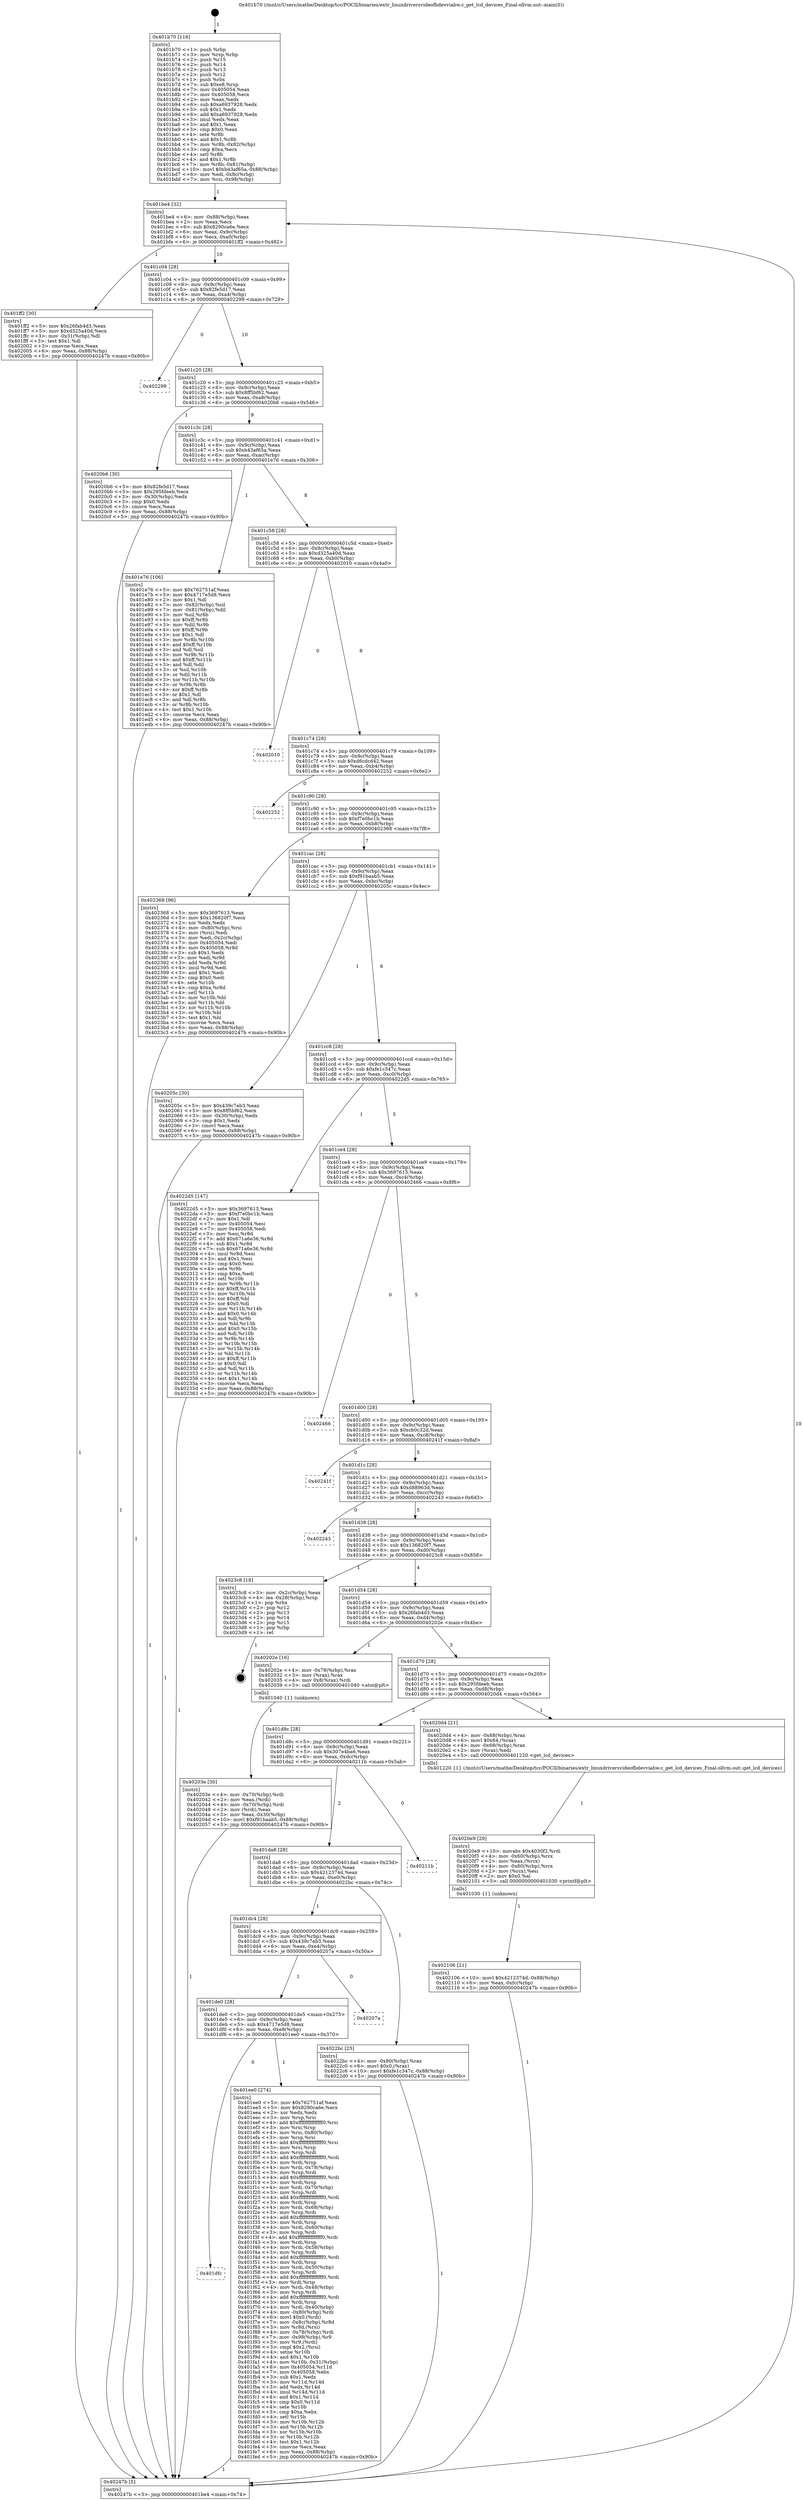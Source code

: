digraph "0x401b70" {
  label = "0x401b70 (/mnt/c/Users/mathe/Desktop/tcc/POCII/binaries/extr_linuxdriversvideofbdevviahw.c_get_lcd_devices_Final-ollvm.out::main(0))"
  labelloc = "t"
  node[shape=record]

  Entry [label="",width=0.3,height=0.3,shape=circle,fillcolor=black,style=filled]
  "0x401be4" [label="{
     0x401be4 [32]\l
     | [instrs]\l
     &nbsp;&nbsp;0x401be4 \<+6\>: mov -0x88(%rbp),%eax\l
     &nbsp;&nbsp;0x401bea \<+2\>: mov %eax,%ecx\l
     &nbsp;&nbsp;0x401bec \<+6\>: sub $0x8290ca6e,%ecx\l
     &nbsp;&nbsp;0x401bf2 \<+6\>: mov %eax,-0x9c(%rbp)\l
     &nbsp;&nbsp;0x401bf8 \<+6\>: mov %ecx,-0xa0(%rbp)\l
     &nbsp;&nbsp;0x401bfe \<+6\>: je 0000000000401ff2 \<main+0x482\>\l
  }"]
  "0x401ff2" [label="{
     0x401ff2 [30]\l
     | [instrs]\l
     &nbsp;&nbsp;0x401ff2 \<+5\>: mov $0x26fab4d3,%eax\l
     &nbsp;&nbsp;0x401ff7 \<+5\>: mov $0xd325a40d,%ecx\l
     &nbsp;&nbsp;0x401ffc \<+3\>: mov -0x31(%rbp),%dl\l
     &nbsp;&nbsp;0x401fff \<+3\>: test $0x1,%dl\l
     &nbsp;&nbsp;0x402002 \<+3\>: cmovne %ecx,%eax\l
     &nbsp;&nbsp;0x402005 \<+6\>: mov %eax,-0x88(%rbp)\l
     &nbsp;&nbsp;0x40200b \<+5\>: jmp 000000000040247b \<main+0x90b\>\l
  }"]
  "0x401c04" [label="{
     0x401c04 [28]\l
     | [instrs]\l
     &nbsp;&nbsp;0x401c04 \<+5\>: jmp 0000000000401c09 \<main+0x99\>\l
     &nbsp;&nbsp;0x401c09 \<+6\>: mov -0x9c(%rbp),%eax\l
     &nbsp;&nbsp;0x401c0f \<+5\>: sub $0x82fe5d17,%eax\l
     &nbsp;&nbsp;0x401c14 \<+6\>: mov %eax,-0xa4(%rbp)\l
     &nbsp;&nbsp;0x401c1a \<+6\>: je 0000000000402299 \<main+0x729\>\l
  }"]
  Exit [label="",width=0.3,height=0.3,shape=circle,fillcolor=black,style=filled,peripheries=2]
  "0x402299" [label="{
     0x402299\l
  }", style=dashed]
  "0x401c20" [label="{
     0x401c20 [28]\l
     | [instrs]\l
     &nbsp;&nbsp;0x401c20 \<+5\>: jmp 0000000000401c25 \<main+0xb5\>\l
     &nbsp;&nbsp;0x401c25 \<+6\>: mov -0x9c(%rbp),%eax\l
     &nbsp;&nbsp;0x401c2b \<+5\>: sub $0x8ff5bf62,%eax\l
     &nbsp;&nbsp;0x401c30 \<+6\>: mov %eax,-0xa8(%rbp)\l
     &nbsp;&nbsp;0x401c36 \<+6\>: je 00000000004020b6 \<main+0x546\>\l
  }"]
  "0x402106" [label="{
     0x402106 [21]\l
     | [instrs]\l
     &nbsp;&nbsp;0x402106 \<+10\>: movl $0x4212374d,-0x88(%rbp)\l
     &nbsp;&nbsp;0x402110 \<+6\>: mov %eax,-0xfc(%rbp)\l
     &nbsp;&nbsp;0x402116 \<+5\>: jmp 000000000040247b \<main+0x90b\>\l
  }"]
  "0x4020b6" [label="{
     0x4020b6 [30]\l
     | [instrs]\l
     &nbsp;&nbsp;0x4020b6 \<+5\>: mov $0x82fe5d17,%eax\l
     &nbsp;&nbsp;0x4020bb \<+5\>: mov $0x295fdeeb,%ecx\l
     &nbsp;&nbsp;0x4020c0 \<+3\>: mov -0x30(%rbp),%edx\l
     &nbsp;&nbsp;0x4020c3 \<+3\>: cmp $0x0,%edx\l
     &nbsp;&nbsp;0x4020c6 \<+3\>: cmove %ecx,%eax\l
     &nbsp;&nbsp;0x4020c9 \<+6\>: mov %eax,-0x88(%rbp)\l
     &nbsp;&nbsp;0x4020cf \<+5\>: jmp 000000000040247b \<main+0x90b\>\l
  }"]
  "0x401c3c" [label="{
     0x401c3c [28]\l
     | [instrs]\l
     &nbsp;&nbsp;0x401c3c \<+5\>: jmp 0000000000401c41 \<main+0xd1\>\l
     &nbsp;&nbsp;0x401c41 \<+6\>: mov -0x9c(%rbp),%eax\l
     &nbsp;&nbsp;0x401c47 \<+5\>: sub $0xb43af65a,%eax\l
     &nbsp;&nbsp;0x401c4c \<+6\>: mov %eax,-0xac(%rbp)\l
     &nbsp;&nbsp;0x401c52 \<+6\>: je 0000000000401e76 \<main+0x306\>\l
  }"]
  "0x4020e9" [label="{
     0x4020e9 [29]\l
     | [instrs]\l
     &nbsp;&nbsp;0x4020e9 \<+10\>: movabs $0x4030f2,%rdi\l
     &nbsp;&nbsp;0x4020f3 \<+4\>: mov -0x60(%rbp),%rcx\l
     &nbsp;&nbsp;0x4020f7 \<+2\>: mov %eax,(%rcx)\l
     &nbsp;&nbsp;0x4020f9 \<+4\>: mov -0x60(%rbp),%rcx\l
     &nbsp;&nbsp;0x4020fd \<+2\>: mov (%rcx),%esi\l
     &nbsp;&nbsp;0x4020ff \<+2\>: mov $0x0,%al\l
     &nbsp;&nbsp;0x402101 \<+5\>: call 0000000000401030 \<printf@plt\>\l
     | [calls]\l
     &nbsp;&nbsp;0x401030 \{1\} (unknown)\l
  }"]
  "0x401e76" [label="{
     0x401e76 [106]\l
     | [instrs]\l
     &nbsp;&nbsp;0x401e76 \<+5\>: mov $0x762751af,%eax\l
     &nbsp;&nbsp;0x401e7b \<+5\>: mov $0x4717e5d8,%ecx\l
     &nbsp;&nbsp;0x401e80 \<+2\>: mov $0x1,%dl\l
     &nbsp;&nbsp;0x401e82 \<+7\>: mov -0x82(%rbp),%sil\l
     &nbsp;&nbsp;0x401e89 \<+7\>: mov -0x81(%rbp),%dil\l
     &nbsp;&nbsp;0x401e90 \<+3\>: mov %sil,%r8b\l
     &nbsp;&nbsp;0x401e93 \<+4\>: xor $0xff,%r8b\l
     &nbsp;&nbsp;0x401e97 \<+3\>: mov %dil,%r9b\l
     &nbsp;&nbsp;0x401e9a \<+4\>: xor $0xff,%r9b\l
     &nbsp;&nbsp;0x401e9e \<+3\>: xor $0x1,%dl\l
     &nbsp;&nbsp;0x401ea1 \<+3\>: mov %r8b,%r10b\l
     &nbsp;&nbsp;0x401ea4 \<+4\>: and $0xff,%r10b\l
     &nbsp;&nbsp;0x401ea8 \<+3\>: and %dl,%sil\l
     &nbsp;&nbsp;0x401eab \<+3\>: mov %r9b,%r11b\l
     &nbsp;&nbsp;0x401eae \<+4\>: and $0xff,%r11b\l
     &nbsp;&nbsp;0x401eb2 \<+3\>: and %dl,%dil\l
     &nbsp;&nbsp;0x401eb5 \<+3\>: or %sil,%r10b\l
     &nbsp;&nbsp;0x401eb8 \<+3\>: or %dil,%r11b\l
     &nbsp;&nbsp;0x401ebb \<+3\>: xor %r11b,%r10b\l
     &nbsp;&nbsp;0x401ebe \<+3\>: or %r9b,%r8b\l
     &nbsp;&nbsp;0x401ec1 \<+4\>: xor $0xff,%r8b\l
     &nbsp;&nbsp;0x401ec5 \<+3\>: or $0x1,%dl\l
     &nbsp;&nbsp;0x401ec8 \<+3\>: and %dl,%r8b\l
     &nbsp;&nbsp;0x401ecb \<+3\>: or %r8b,%r10b\l
     &nbsp;&nbsp;0x401ece \<+4\>: test $0x1,%r10b\l
     &nbsp;&nbsp;0x401ed2 \<+3\>: cmovne %ecx,%eax\l
     &nbsp;&nbsp;0x401ed5 \<+6\>: mov %eax,-0x88(%rbp)\l
     &nbsp;&nbsp;0x401edb \<+5\>: jmp 000000000040247b \<main+0x90b\>\l
  }"]
  "0x401c58" [label="{
     0x401c58 [28]\l
     | [instrs]\l
     &nbsp;&nbsp;0x401c58 \<+5\>: jmp 0000000000401c5d \<main+0xed\>\l
     &nbsp;&nbsp;0x401c5d \<+6\>: mov -0x9c(%rbp),%eax\l
     &nbsp;&nbsp;0x401c63 \<+5\>: sub $0xd325a40d,%eax\l
     &nbsp;&nbsp;0x401c68 \<+6\>: mov %eax,-0xb0(%rbp)\l
     &nbsp;&nbsp;0x401c6e \<+6\>: je 0000000000402010 \<main+0x4a0\>\l
  }"]
  "0x40247b" [label="{
     0x40247b [5]\l
     | [instrs]\l
     &nbsp;&nbsp;0x40247b \<+5\>: jmp 0000000000401be4 \<main+0x74\>\l
  }"]
  "0x401b70" [label="{
     0x401b70 [116]\l
     | [instrs]\l
     &nbsp;&nbsp;0x401b70 \<+1\>: push %rbp\l
     &nbsp;&nbsp;0x401b71 \<+3\>: mov %rsp,%rbp\l
     &nbsp;&nbsp;0x401b74 \<+2\>: push %r15\l
     &nbsp;&nbsp;0x401b76 \<+2\>: push %r14\l
     &nbsp;&nbsp;0x401b78 \<+2\>: push %r13\l
     &nbsp;&nbsp;0x401b7a \<+2\>: push %r12\l
     &nbsp;&nbsp;0x401b7c \<+1\>: push %rbx\l
     &nbsp;&nbsp;0x401b7d \<+7\>: sub $0xe8,%rsp\l
     &nbsp;&nbsp;0x401b84 \<+7\>: mov 0x405054,%eax\l
     &nbsp;&nbsp;0x401b8b \<+7\>: mov 0x405058,%ecx\l
     &nbsp;&nbsp;0x401b92 \<+2\>: mov %eax,%edx\l
     &nbsp;&nbsp;0x401b94 \<+6\>: sub $0xa6937928,%edx\l
     &nbsp;&nbsp;0x401b9a \<+3\>: sub $0x1,%edx\l
     &nbsp;&nbsp;0x401b9d \<+6\>: add $0xa6937928,%edx\l
     &nbsp;&nbsp;0x401ba3 \<+3\>: imul %edx,%eax\l
     &nbsp;&nbsp;0x401ba6 \<+3\>: and $0x1,%eax\l
     &nbsp;&nbsp;0x401ba9 \<+3\>: cmp $0x0,%eax\l
     &nbsp;&nbsp;0x401bac \<+4\>: sete %r8b\l
     &nbsp;&nbsp;0x401bb0 \<+4\>: and $0x1,%r8b\l
     &nbsp;&nbsp;0x401bb4 \<+7\>: mov %r8b,-0x82(%rbp)\l
     &nbsp;&nbsp;0x401bbb \<+3\>: cmp $0xa,%ecx\l
     &nbsp;&nbsp;0x401bbe \<+4\>: setl %r8b\l
     &nbsp;&nbsp;0x401bc2 \<+4\>: and $0x1,%r8b\l
     &nbsp;&nbsp;0x401bc6 \<+7\>: mov %r8b,-0x81(%rbp)\l
     &nbsp;&nbsp;0x401bcd \<+10\>: movl $0xb43af65a,-0x88(%rbp)\l
     &nbsp;&nbsp;0x401bd7 \<+6\>: mov %edi,-0x8c(%rbp)\l
     &nbsp;&nbsp;0x401bdd \<+7\>: mov %rsi,-0x98(%rbp)\l
  }"]
  "0x40203e" [label="{
     0x40203e [30]\l
     | [instrs]\l
     &nbsp;&nbsp;0x40203e \<+4\>: mov -0x70(%rbp),%rdi\l
     &nbsp;&nbsp;0x402042 \<+2\>: mov %eax,(%rdi)\l
     &nbsp;&nbsp;0x402044 \<+4\>: mov -0x70(%rbp),%rdi\l
     &nbsp;&nbsp;0x402048 \<+2\>: mov (%rdi),%eax\l
     &nbsp;&nbsp;0x40204a \<+3\>: mov %eax,-0x30(%rbp)\l
     &nbsp;&nbsp;0x40204d \<+10\>: movl $0xf91baab5,-0x88(%rbp)\l
     &nbsp;&nbsp;0x402057 \<+5\>: jmp 000000000040247b \<main+0x90b\>\l
  }"]
  "0x402010" [label="{
     0x402010\l
  }", style=dashed]
  "0x401c74" [label="{
     0x401c74 [28]\l
     | [instrs]\l
     &nbsp;&nbsp;0x401c74 \<+5\>: jmp 0000000000401c79 \<main+0x109\>\l
     &nbsp;&nbsp;0x401c79 \<+6\>: mov -0x9c(%rbp),%eax\l
     &nbsp;&nbsp;0x401c7f \<+5\>: sub $0xd6cdcd42,%eax\l
     &nbsp;&nbsp;0x401c84 \<+6\>: mov %eax,-0xb4(%rbp)\l
     &nbsp;&nbsp;0x401c8a \<+6\>: je 0000000000402252 \<main+0x6e2\>\l
  }"]
  "0x401dfc" [label="{
     0x401dfc\l
  }", style=dashed]
  "0x402252" [label="{
     0x402252\l
  }", style=dashed]
  "0x401c90" [label="{
     0x401c90 [28]\l
     | [instrs]\l
     &nbsp;&nbsp;0x401c90 \<+5\>: jmp 0000000000401c95 \<main+0x125\>\l
     &nbsp;&nbsp;0x401c95 \<+6\>: mov -0x9c(%rbp),%eax\l
     &nbsp;&nbsp;0x401c9b \<+5\>: sub $0xf7e0bc1b,%eax\l
     &nbsp;&nbsp;0x401ca0 \<+6\>: mov %eax,-0xb8(%rbp)\l
     &nbsp;&nbsp;0x401ca6 \<+6\>: je 0000000000402368 \<main+0x7f8\>\l
  }"]
  "0x401ee0" [label="{
     0x401ee0 [274]\l
     | [instrs]\l
     &nbsp;&nbsp;0x401ee0 \<+5\>: mov $0x762751af,%eax\l
     &nbsp;&nbsp;0x401ee5 \<+5\>: mov $0x8290ca6e,%ecx\l
     &nbsp;&nbsp;0x401eea \<+2\>: xor %edx,%edx\l
     &nbsp;&nbsp;0x401eec \<+3\>: mov %rsp,%rsi\l
     &nbsp;&nbsp;0x401eef \<+4\>: add $0xfffffffffffffff0,%rsi\l
     &nbsp;&nbsp;0x401ef3 \<+3\>: mov %rsi,%rsp\l
     &nbsp;&nbsp;0x401ef6 \<+4\>: mov %rsi,-0x80(%rbp)\l
     &nbsp;&nbsp;0x401efa \<+3\>: mov %rsp,%rsi\l
     &nbsp;&nbsp;0x401efd \<+4\>: add $0xfffffffffffffff0,%rsi\l
     &nbsp;&nbsp;0x401f01 \<+3\>: mov %rsi,%rsp\l
     &nbsp;&nbsp;0x401f04 \<+3\>: mov %rsp,%rdi\l
     &nbsp;&nbsp;0x401f07 \<+4\>: add $0xfffffffffffffff0,%rdi\l
     &nbsp;&nbsp;0x401f0b \<+3\>: mov %rdi,%rsp\l
     &nbsp;&nbsp;0x401f0e \<+4\>: mov %rdi,-0x78(%rbp)\l
     &nbsp;&nbsp;0x401f12 \<+3\>: mov %rsp,%rdi\l
     &nbsp;&nbsp;0x401f15 \<+4\>: add $0xfffffffffffffff0,%rdi\l
     &nbsp;&nbsp;0x401f19 \<+3\>: mov %rdi,%rsp\l
     &nbsp;&nbsp;0x401f1c \<+4\>: mov %rdi,-0x70(%rbp)\l
     &nbsp;&nbsp;0x401f20 \<+3\>: mov %rsp,%rdi\l
     &nbsp;&nbsp;0x401f23 \<+4\>: add $0xfffffffffffffff0,%rdi\l
     &nbsp;&nbsp;0x401f27 \<+3\>: mov %rdi,%rsp\l
     &nbsp;&nbsp;0x401f2a \<+4\>: mov %rdi,-0x68(%rbp)\l
     &nbsp;&nbsp;0x401f2e \<+3\>: mov %rsp,%rdi\l
     &nbsp;&nbsp;0x401f31 \<+4\>: add $0xfffffffffffffff0,%rdi\l
     &nbsp;&nbsp;0x401f35 \<+3\>: mov %rdi,%rsp\l
     &nbsp;&nbsp;0x401f38 \<+4\>: mov %rdi,-0x60(%rbp)\l
     &nbsp;&nbsp;0x401f3c \<+3\>: mov %rsp,%rdi\l
     &nbsp;&nbsp;0x401f3f \<+4\>: add $0xfffffffffffffff0,%rdi\l
     &nbsp;&nbsp;0x401f43 \<+3\>: mov %rdi,%rsp\l
     &nbsp;&nbsp;0x401f46 \<+4\>: mov %rdi,-0x58(%rbp)\l
     &nbsp;&nbsp;0x401f4a \<+3\>: mov %rsp,%rdi\l
     &nbsp;&nbsp;0x401f4d \<+4\>: add $0xfffffffffffffff0,%rdi\l
     &nbsp;&nbsp;0x401f51 \<+3\>: mov %rdi,%rsp\l
     &nbsp;&nbsp;0x401f54 \<+4\>: mov %rdi,-0x50(%rbp)\l
     &nbsp;&nbsp;0x401f58 \<+3\>: mov %rsp,%rdi\l
     &nbsp;&nbsp;0x401f5b \<+4\>: add $0xfffffffffffffff0,%rdi\l
     &nbsp;&nbsp;0x401f5f \<+3\>: mov %rdi,%rsp\l
     &nbsp;&nbsp;0x401f62 \<+4\>: mov %rdi,-0x48(%rbp)\l
     &nbsp;&nbsp;0x401f66 \<+3\>: mov %rsp,%rdi\l
     &nbsp;&nbsp;0x401f69 \<+4\>: add $0xfffffffffffffff0,%rdi\l
     &nbsp;&nbsp;0x401f6d \<+3\>: mov %rdi,%rsp\l
     &nbsp;&nbsp;0x401f70 \<+4\>: mov %rdi,-0x40(%rbp)\l
     &nbsp;&nbsp;0x401f74 \<+4\>: mov -0x80(%rbp),%rdi\l
     &nbsp;&nbsp;0x401f78 \<+6\>: movl $0x0,(%rdi)\l
     &nbsp;&nbsp;0x401f7e \<+7\>: mov -0x8c(%rbp),%r8d\l
     &nbsp;&nbsp;0x401f85 \<+3\>: mov %r8d,(%rsi)\l
     &nbsp;&nbsp;0x401f88 \<+4\>: mov -0x78(%rbp),%rdi\l
     &nbsp;&nbsp;0x401f8c \<+7\>: mov -0x98(%rbp),%r9\l
     &nbsp;&nbsp;0x401f93 \<+3\>: mov %r9,(%rdi)\l
     &nbsp;&nbsp;0x401f96 \<+3\>: cmpl $0x2,(%rsi)\l
     &nbsp;&nbsp;0x401f99 \<+4\>: setne %r10b\l
     &nbsp;&nbsp;0x401f9d \<+4\>: and $0x1,%r10b\l
     &nbsp;&nbsp;0x401fa1 \<+4\>: mov %r10b,-0x31(%rbp)\l
     &nbsp;&nbsp;0x401fa5 \<+8\>: mov 0x405054,%r11d\l
     &nbsp;&nbsp;0x401fad \<+7\>: mov 0x405058,%ebx\l
     &nbsp;&nbsp;0x401fb4 \<+3\>: sub $0x1,%edx\l
     &nbsp;&nbsp;0x401fb7 \<+3\>: mov %r11d,%r14d\l
     &nbsp;&nbsp;0x401fba \<+3\>: add %edx,%r14d\l
     &nbsp;&nbsp;0x401fbd \<+4\>: imul %r14d,%r11d\l
     &nbsp;&nbsp;0x401fc1 \<+4\>: and $0x1,%r11d\l
     &nbsp;&nbsp;0x401fc5 \<+4\>: cmp $0x0,%r11d\l
     &nbsp;&nbsp;0x401fc9 \<+4\>: sete %r10b\l
     &nbsp;&nbsp;0x401fcd \<+3\>: cmp $0xa,%ebx\l
     &nbsp;&nbsp;0x401fd0 \<+4\>: setl %r15b\l
     &nbsp;&nbsp;0x401fd4 \<+3\>: mov %r10b,%r12b\l
     &nbsp;&nbsp;0x401fd7 \<+3\>: and %r15b,%r12b\l
     &nbsp;&nbsp;0x401fda \<+3\>: xor %r15b,%r10b\l
     &nbsp;&nbsp;0x401fdd \<+3\>: or %r10b,%r12b\l
     &nbsp;&nbsp;0x401fe0 \<+4\>: test $0x1,%r12b\l
     &nbsp;&nbsp;0x401fe4 \<+3\>: cmovne %ecx,%eax\l
     &nbsp;&nbsp;0x401fe7 \<+6\>: mov %eax,-0x88(%rbp)\l
     &nbsp;&nbsp;0x401fed \<+5\>: jmp 000000000040247b \<main+0x90b\>\l
  }"]
  "0x402368" [label="{
     0x402368 [96]\l
     | [instrs]\l
     &nbsp;&nbsp;0x402368 \<+5\>: mov $0x3697613,%eax\l
     &nbsp;&nbsp;0x40236d \<+5\>: mov $0x136820f7,%ecx\l
     &nbsp;&nbsp;0x402372 \<+2\>: xor %edx,%edx\l
     &nbsp;&nbsp;0x402374 \<+4\>: mov -0x80(%rbp),%rsi\l
     &nbsp;&nbsp;0x402378 \<+2\>: mov (%rsi),%edi\l
     &nbsp;&nbsp;0x40237a \<+3\>: mov %edi,-0x2c(%rbp)\l
     &nbsp;&nbsp;0x40237d \<+7\>: mov 0x405054,%edi\l
     &nbsp;&nbsp;0x402384 \<+8\>: mov 0x405058,%r8d\l
     &nbsp;&nbsp;0x40238c \<+3\>: sub $0x1,%edx\l
     &nbsp;&nbsp;0x40238f \<+3\>: mov %edi,%r9d\l
     &nbsp;&nbsp;0x402392 \<+3\>: add %edx,%r9d\l
     &nbsp;&nbsp;0x402395 \<+4\>: imul %r9d,%edi\l
     &nbsp;&nbsp;0x402399 \<+3\>: and $0x1,%edi\l
     &nbsp;&nbsp;0x40239c \<+3\>: cmp $0x0,%edi\l
     &nbsp;&nbsp;0x40239f \<+4\>: sete %r10b\l
     &nbsp;&nbsp;0x4023a3 \<+4\>: cmp $0xa,%r8d\l
     &nbsp;&nbsp;0x4023a7 \<+4\>: setl %r11b\l
     &nbsp;&nbsp;0x4023ab \<+3\>: mov %r10b,%bl\l
     &nbsp;&nbsp;0x4023ae \<+3\>: and %r11b,%bl\l
     &nbsp;&nbsp;0x4023b1 \<+3\>: xor %r11b,%r10b\l
     &nbsp;&nbsp;0x4023b4 \<+3\>: or %r10b,%bl\l
     &nbsp;&nbsp;0x4023b7 \<+3\>: test $0x1,%bl\l
     &nbsp;&nbsp;0x4023ba \<+3\>: cmovne %ecx,%eax\l
     &nbsp;&nbsp;0x4023bd \<+6\>: mov %eax,-0x88(%rbp)\l
     &nbsp;&nbsp;0x4023c3 \<+5\>: jmp 000000000040247b \<main+0x90b\>\l
  }"]
  "0x401cac" [label="{
     0x401cac [28]\l
     | [instrs]\l
     &nbsp;&nbsp;0x401cac \<+5\>: jmp 0000000000401cb1 \<main+0x141\>\l
     &nbsp;&nbsp;0x401cb1 \<+6\>: mov -0x9c(%rbp),%eax\l
     &nbsp;&nbsp;0x401cb7 \<+5\>: sub $0xf91baab5,%eax\l
     &nbsp;&nbsp;0x401cbc \<+6\>: mov %eax,-0xbc(%rbp)\l
     &nbsp;&nbsp;0x401cc2 \<+6\>: je 000000000040205c \<main+0x4ec\>\l
  }"]
  "0x401de0" [label="{
     0x401de0 [28]\l
     | [instrs]\l
     &nbsp;&nbsp;0x401de0 \<+5\>: jmp 0000000000401de5 \<main+0x275\>\l
     &nbsp;&nbsp;0x401de5 \<+6\>: mov -0x9c(%rbp),%eax\l
     &nbsp;&nbsp;0x401deb \<+5\>: sub $0x4717e5d8,%eax\l
     &nbsp;&nbsp;0x401df0 \<+6\>: mov %eax,-0xe8(%rbp)\l
     &nbsp;&nbsp;0x401df6 \<+6\>: je 0000000000401ee0 \<main+0x370\>\l
  }"]
  "0x40205c" [label="{
     0x40205c [30]\l
     | [instrs]\l
     &nbsp;&nbsp;0x40205c \<+5\>: mov $0x439c7eb3,%eax\l
     &nbsp;&nbsp;0x402061 \<+5\>: mov $0x8ff5bf62,%ecx\l
     &nbsp;&nbsp;0x402066 \<+3\>: mov -0x30(%rbp),%edx\l
     &nbsp;&nbsp;0x402069 \<+3\>: cmp $0x1,%edx\l
     &nbsp;&nbsp;0x40206c \<+3\>: cmovl %ecx,%eax\l
     &nbsp;&nbsp;0x40206f \<+6\>: mov %eax,-0x88(%rbp)\l
     &nbsp;&nbsp;0x402075 \<+5\>: jmp 000000000040247b \<main+0x90b\>\l
  }"]
  "0x401cc8" [label="{
     0x401cc8 [28]\l
     | [instrs]\l
     &nbsp;&nbsp;0x401cc8 \<+5\>: jmp 0000000000401ccd \<main+0x15d\>\l
     &nbsp;&nbsp;0x401ccd \<+6\>: mov -0x9c(%rbp),%eax\l
     &nbsp;&nbsp;0x401cd3 \<+5\>: sub $0xfe1c347c,%eax\l
     &nbsp;&nbsp;0x401cd8 \<+6\>: mov %eax,-0xc0(%rbp)\l
     &nbsp;&nbsp;0x401cde \<+6\>: je 00000000004022d5 \<main+0x765\>\l
  }"]
  "0x40207a" [label="{
     0x40207a\l
  }", style=dashed]
  "0x4022d5" [label="{
     0x4022d5 [147]\l
     | [instrs]\l
     &nbsp;&nbsp;0x4022d5 \<+5\>: mov $0x3697613,%eax\l
     &nbsp;&nbsp;0x4022da \<+5\>: mov $0xf7e0bc1b,%ecx\l
     &nbsp;&nbsp;0x4022df \<+2\>: mov $0x1,%dl\l
     &nbsp;&nbsp;0x4022e1 \<+7\>: mov 0x405054,%esi\l
     &nbsp;&nbsp;0x4022e8 \<+7\>: mov 0x405058,%edi\l
     &nbsp;&nbsp;0x4022ef \<+3\>: mov %esi,%r8d\l
     &nbsp;&nbsp;0x4022f2 \<+7\>: add $0x671a6e36,%r8d\l
     &nbsp;&nbsp;0x4022f9 \<+4\>: sub $0x1,%r8d\l
     &nbsp;&nbsp;0x4022fd \<+7\>: sub $0x671a6e36,%r8d\l
     &nbsp;&nbsp;0x402304 \<+4\>: imul %r8d,%esi\l
     &nbsp;&nbsp;0x402308 \<+3\>: and $0x1,%esi\l
     &nbsp;&nbsp;0x40230b \<+3\>: cmp $0x0,%esi\l
     &nbsp;&nbsp;0x40230e \<+4\>: sete %r9b\l
     &nbsp;&nbsp;0x402312 \<+3\>: cmp $0xa,%edi\l
     &nbsp;&nbsp;0x402315 \<+4\>: setl %r10b\l
     &nbsp;&nbsp;0x402319 \<+3\>: mov %r9b,%r11b\l
     &nbsp;&nbsp;0x40231c \<+4\>: xor $0xff,%r11b\l
     &nbsp;&nbsp;0x402320 \<+3\>: mov %r10b,%bl\l
     &nbsp;&nbsp;0x402323 \<+3\>: xor $0xff,%bl\l
     &nbsp;&nbsp;0x402326 \<+3\>: xor $0x0,%dl\l
     &nbsp;&nbsp;0x402329 \<+3\>: mov %r11b,%r14b\l
     &nbsp;&nbsp;0x40232c \<+4\>: and $0x0,%r14b\l
     &nbsp;&nbsp;0x402330 \<+3\>: and %dl,%r9b\l
     &nbsp;&nbsp;0x402333 \<+3\>: mov %bl,%r15b\l
     &nbsp;&nbsp;0x402336 \<+4\>: and $0x0,%r15b\l
     &nbsp;&nbsp;0x40233a \<+3\>: and %dl,%r10b\l
     &nbsp;&nbsp;0x40233d \<+3\>: or %r9b,%r14b\l
     &nbsp;&nbsp;0x402340 \<+3\>: or %r10b,%r15b\l
     &nbsp;&nbsp;0x402343 \<+3\>: xor %r15b,%r14b\l
     &nbsp;&nbsp;0x402346 \<+3\>: or %bl,%r11b\l
     &nbsp;&nbsp;0x402349 \<+4\>: xor $0xff,%r11b\l
     &nbsp;&nbsp;0x40234d \<+3\>: or $0x0,%dl\l
     &nbsp;&nbsp;0x402350 \<+3\>: and %dl,%r11b\l
     &nbsp;&nbsp;0x402353 \<+3\>: or %r11b,%r14b\l
     &nbsp;&nbsp;0x402356 \<+4\>: test $0x1,%r14b\l
     &nbsp;&nbsp;0x40235a \<+3\>: cmovne %ecx,%eax\l
     &nbsp;&nbsp;0x40235d \<+6\>: mov %eax,-0x88(%rbp)\l
     &nbsp;&nbsp;0x402363 \<+5\>: jmp 000000000040247b \<main+0x90b\>\l
  }"]
  "0x401ce4" [label="{
     0x401ce4 [28]\l
     | [instrs]\l
     &nbsp;&nbsp;0x401ce4 \<+5\>: jmp 0000000000401ce9 \<main+0x179\>\l
     &nbsp;&nbsp;0x401ce9 \<+6\>: mov -0x9c(%rbp),%eax\l
     &nbsp;&nbsp;0x401cef \<+5\>: sub $0x3697613,%eax\l
     &nbsp;&nbsp;0x401cf4 \<+6\>: mov %eax,-0xc4(%rbp)\l
     &nbsp;&nbsp;0x401cfa \<+6\>: je 0000000000402466 \<main+0x8f6\>\l
  }"]
  "0x401dc4" [label="{
     0x401dc4 [28]\l
     | [instrs]\l
     &nbsp;&nbsp;0x401dc4 \<+5\>: jmp 0000000000401dc9 \<main+0x259\>\l
     &nbsp;&nbsp;0x401dc9 \<+6\>: mov -0x9c(%rbp),%eax\l
     &nbsp;&nbsp;0x401dcf \<+5\>: sub $0x439c7eb3,%eax\l
     &nbsp;&nbsp;0x401dd4 \<+6\>: mov %eax,-0xe4(%rbp)\l
     &nbsp;&nbsp;0x401dda \<+6\>: je 000000000040207a \<main+0x50a\>\l
  }"]
  "0x402466" [label="{
     0x402466\l
  }", style=dashed]
  "0x401d00" [label="{
     0x401d00 [28]\l
     | [instrs]\l
     &nbsp;&nbsp;0x401d00 \<+5\>: jmp 0000000000401d05 \<main+0x195\>\l
     &nbsp;&nbsp;0x401d05 \<+6\>: mov -0x9c(%rbp),%eax\l
     &nbsp;&nbsp;0x401d0b \<+5\>: sub $0xcb0c32d,%eax\l
     &nbsp;&nbsp;0x401d10 \<+6\>: mov %eax,-0xc8(%rbp)\l
     &nbsp;&nbsp;0x401d16 \<+6\>: je 000000000040241f \<main+0x8af\>\l
  }"]
  "0x4022bc" [label="{
     0x4022bc [25]\l
     | [instrs]\l
     &nbsp;&nbsp;0x4022bc \<+4\>: mov -0x80(%rbp),%rax\l
     &nbsp;&nbsp;0x4022c0 \<+6\>: movl $0x0,(%rax)\l
     &nbsp;&nbsp;0x4022c6 \<+10\>: movl $0xfe1c347c,-0x88(%rbp)\l
     &nbsp;&nbsp;0x4022d0 \<+5\>: jmp 000000000040247b \<main+0x90b\>\l
  }"]
  "0x40241f" [label="{
     0x40241f\l
  }", style=dashed]
  "0x401d1c" [label="{
     0x401d1c [28]\l
     | [instrs]\l
     &nbsp;&nbsp;0x401d1c \<+5\>: jmp 0000000000401d21 \<main+0x1b1\>\l
     &nbsp;&nbsp;0x401d21 \<+6\>: mov -0x9c(%rbp),%eax\l
     &nbsp;&nbsp;0x401d27 \<+5\>: sub $0xd88963d,%eax\l
     &nbsp;&nbsp;0x401d2c \<+6\>: mov %eax,-0xcc(%rbp)\l
     &nbsp;&nbsp;0x401d32 \<+6\>: je 0000000000402243 \<main+0x6d3\>\l
  }"]
  "0x401da8" [label="{
     0x401da8 [28]\l
     | [instrs]\l
     &nbsp;&nbsp;0x401da8 \<+5\>: jmp 0000000000401dad \<main+0x23d\>\l
     &nbsp;&nbsp;0x401dad \<+6\>: mov -0x9c(%rbp),%eax\l
     &nbsp;&nbsp;0x401db3 \<+5\>: sub $0x4212374d,%eax\l
     &nbsp;&nbsp;0x401db8 \<+6\>: mov %eax,-0xe0(%rbp)\l
     &nbsp;&nbsp;0x401dbe \<+6\>: je 00000000004022bc \<main+0x74c\>\l
  }"]
  "0x402243" [label="{
     0x402243\l
  }", style=dashed]
  "0x401d38" [label="{
     0x401d38 [28]\l
     | [instrs]\l
     &nbsp;&nbsp;0x401d38 \<+5\>: jmp 0000000000401d3d \<main+0x1cd\>\l
     &nbsp;&nbsp;0x401d3d \<+6\>: mov -0x9c(%rbp),%eax\l
     &nbsp;&nbsp;0x401d43 \<+5\>: sub $0x136820f7,%eax\l
     &nbsp;&nbsp;0x401d48 \<+6\>: mov %eax,-0xd0(%rbp)\l
     &nbsp;&nbsp;0x401d4e \<+6\>: je 00000000004023c8 \<main+0x858\>\l
  }"]
  "0x40211b" [label="{
     0x40211b\l
  }", style=dashed]
  "0x4023c8" [label="{
     0x4023c8 [18]\l
     | [instrs]\l
     &nbsp;&nbsp;0x4023c8 \<+3\>: mov -0x2c(%rbp),%eax\l
     &nbsp;&nbsp;0x4023cb \<+4\>: lea -0x28(%rbp),%rsp\l
     &nbsp;&nbsp;0x4023cf \<+1\>: pop %rbx\l
     &nbsp;&nbsp;0x4023d0 \<+2\>: pop %r12\l
     &nbsp;&nbsp;0x4023d2 \<+2\>: pop %r13\l
     &nbsp;&nbsp;0x4023d4 \<+2\>: pop %r14\l
     &nbsp;&nbsp;0x4023d6 \<+2\>: pop %r15\l
     &nbsp;&nbsp;0x4023d8 \<+1\>: pop %rbp\l
     &nbsp;&nbsp;0x4023d9 \<+1\>: ret\l
  }"]
  "0x401d54" [label="{
     0x401d54 [28]\l
     | [instrs]\l
     &nbsp;&nbsp;0x401d54 \<+5\>: jmp 0000000000401d59 \<main+0x1e9\>\l
     &nbsp;&nbsp;0x401d59 \<+6\>: mov -0x9c(%rbp),%eax\l
     &nbsp;&nbsp;0x401d5f \<+5\>: sub $0x26fab4d3,%eax\l
     &nbsp;&nbsp;0x401d64 \<+6\>: mov %eax,-0xd4(%rbp)\l
     &nbsp;&nbsp;0x401d6a \<+6\>: je 000000000040202e \<main+0x4be\>\l
  }"]
  "0x401d8c" [label="{
     0x401d8c [28]\l
     | [instrs]\l
     &nbsp;&nbsp;0x401d8c \<+5\>: jmp 0000000000401d91 \<main+0x221\>\l
     &nbsp;&nbsp;0x401d91 \<+6\>: mov -0x9c(%rbp),%eax\l
     &nbsp;&nbsp;0x401d97 \<+5\>: sub $0x307e4ba6,%eax\l
     &nbsp;&nbsp;0x401d9c \<+6\>: mov %eax,-0xdc(%rbp)\l
     &nbsp;&nbsp;0x401da2 \<+6\>: je 000000000040211b \<main+0x5ab\>\l
  }"]
  "0x40202e" [label="{
     0x40202e [16]\l
     | [instrs]\l
     &nbsp;&nbsp;0x40202e \<+4\>: mov -0x78(%rbp),%rax\l
     &nbsp;&nbsp;0x402032 \<+3\>: mov (%rax),%rax\l
     &nbsp;&nbsp;0x402035 \<+4\>: mov 0x8(%rax),%rdi\l
     &nbsp;&nbsp;0x402039 \<+5\>: call 0000000000401040 \<atoi@plt\>\l
     | [calls]\l
     &nbsp;&nbsp;0x401040 \{1\} (unknown)\l
  }"]
  "0x401d70" [label="{
     0x401d70 [28]\l
     | [instrs]\l
     &nbsp;&nbsp;0x401d70 \<+5\>: jmp 0000000000401d75 \<main+0x205\>\l
     &nbsp;&nbsp;0x401d75 \<+6\>: mov -0x9c(%rbp),%eax\l
     &nbsp;&nbsp;0x401d7b \<+5\>: sub $0x295fdeeb,%eax\l
     &nbsp;&nbsp;0x401d80 \<+6\>: mov %eax,-0xd8(%rbp)\l
     &nbsp;&nbsp;0x401d86 \<+6\>: je 00000000004020d4 \<main+0x564\>\l
  }"]
  "0x4020d4" [label="{
     0x4020d4 [21]\l
     | [instrs]\l
     &nbsp;&nbsp;0x4020d4 \<+4\>: mov -0x68(%rbp),%rax\l
     &nbsp;&nbsp;0x4020d8 \<+6\>: movl $0x64,(%rax)\l
     &nbsp;&nbsp;0x4020de \<+4\>: mov -0x68(%rbp),%rax\l
     &nbsp;&nbsp;0x4020e2 \<+2\>: mov (%rax),%edi\l
     &nbsp;&nbsp;0x4020e4 \<+5\>: call 0000000000401220 \<get_lcd_devices\>\l
     | [calls]\l
     &nbsp;&nbsp;0x401220 \{1\} (/mnt/c/Users/mathe/Desktop/tcc/POCII/binaries/extr_linuxdriversvideofbdevviahw.c_get_lcd_devices_Final-ollvm.out::get_lcd_devices)\l
  }"]
  Entry -> "0x401b70" [label=" 1"]
  "0x401be4" -> "0x401ff2" [label=" 1"]
  "0x401be4" -> "0x401c04" [label=" 10"]
  "0x4023c8" -> Exit [label=" 1"]
  "0x401c04" -> "0x402299" [label=" 0"]
  "0x401c04" -> "0x401c20" [label=" 10"]
  "0x402368" -> "0x40247b" [label=" 1"]
  "0x401c20" -> "0x4020b6" [label=" 1"]
  "0x401c20" -> "0x401c3c" [label=" 9"]
  "0x4022d5" -> "0x40247b" [label=" 1"]
  "0x401c3c" -> "0x401e76" [label=" 1"]
  "0x401c3c" -> "0x401c58" [label=" 8"]
  "0x401e76" -> "0x40247b" [label=" 1"]
  "0x401b70" -> "0x401be4" [label=" 1"]
  "0x40247b" -> "0x401be4" [label=" 10"]
  "0x4022bc" -> "0x40247b" [label=" 1"]
  "0x401c58" -> "0x402010" [label=" 0"]
  "0x401c58" -> "0x401c74" [label=" 8"]
  "0x402106" -> "0x40247b" [label=" 1"]
  "0x401c74" -> "0x402252" [label=" 0"]
  "0x401c74" -> "0x401c90" [label=" 8"]
  "0x4020d4" -> "0x4020e9" [label=" 1"]
  "0x401c90" -> "0x402368" [label=" 1"]
  "0x401c90" -> "0x401cac" [label=" 7"]
  "0x4020b6" -> "0x40247b" [label=" 1"]
  "0x401cac" -> "0x40205c" [label=" 1"]
  "0x401cac" -> "0x401cc8" [label=" 6"]
  "0x40203e" -> "0x40247b" [label=" 1"]
  "0x401cc8" -> "0x4022d5" [label=" 1"]
  "0x401cc8" -> "0x401ce4" [label=" 5"]
  "0x40202e" -> "0x40203e" [label=" 1"]
  "0x401ce4" -> "0x402466" [label=" 0"]
  "0x401ce4" -> "0x401d00" [label=" 5"]
  "0x401ee0" -> "0x40247b" [label=" 1"]
  "0x401d00" -> "0x40241f" [label=" 0"]
  "0x401d00" -> "0x401d1c" [label=" 5"]
  "0x4020e9" -> "0x402106" [label=" 1"]
  "0x401d1c" -> "0x402243" [label=" 0"]
  "0x401d1c" -> "0x401d38" [label=" 5"]
  "0x401de0" -> "0x401ee0" [label=" 1"]
  "0x401d38" -> "0x4023c8" [label=" 1"]
  "0x401d38" -> "0x401d54" [label=" 4"]
  "0x40205c" -> "0x40247b" [label=" 1"]
  "0x401d54" -> "0x40202e" [label=" 1"]
  "0x401d54" -> "0x401d70" [label=" 3"]
  "0x401dc4" -> "0x40207a" [label=" 0"]
  "0x401d70" -> "0x4020d4" [label=" 1"]
  "0x401d70" -> "0x401d8c" [label=" 2"]
  "0x401dc4" -> "0x401de0" [label=" 1"]
  "0x401d8c" -> "0x40211b" [label=" 0"]
  "0x401d8c" -> "0x401da8" [label=" 2"]
  "0x401de0" -> "0x401dfc" [label=" 0"]
  "0x401da8" -> "0x4022bc" [label=" 1"]
  "0x401da8" -> "0x401dc4" [label=" 1"]
  "0x401ff2" -> "0x40247b" [label=" 1"]
}
